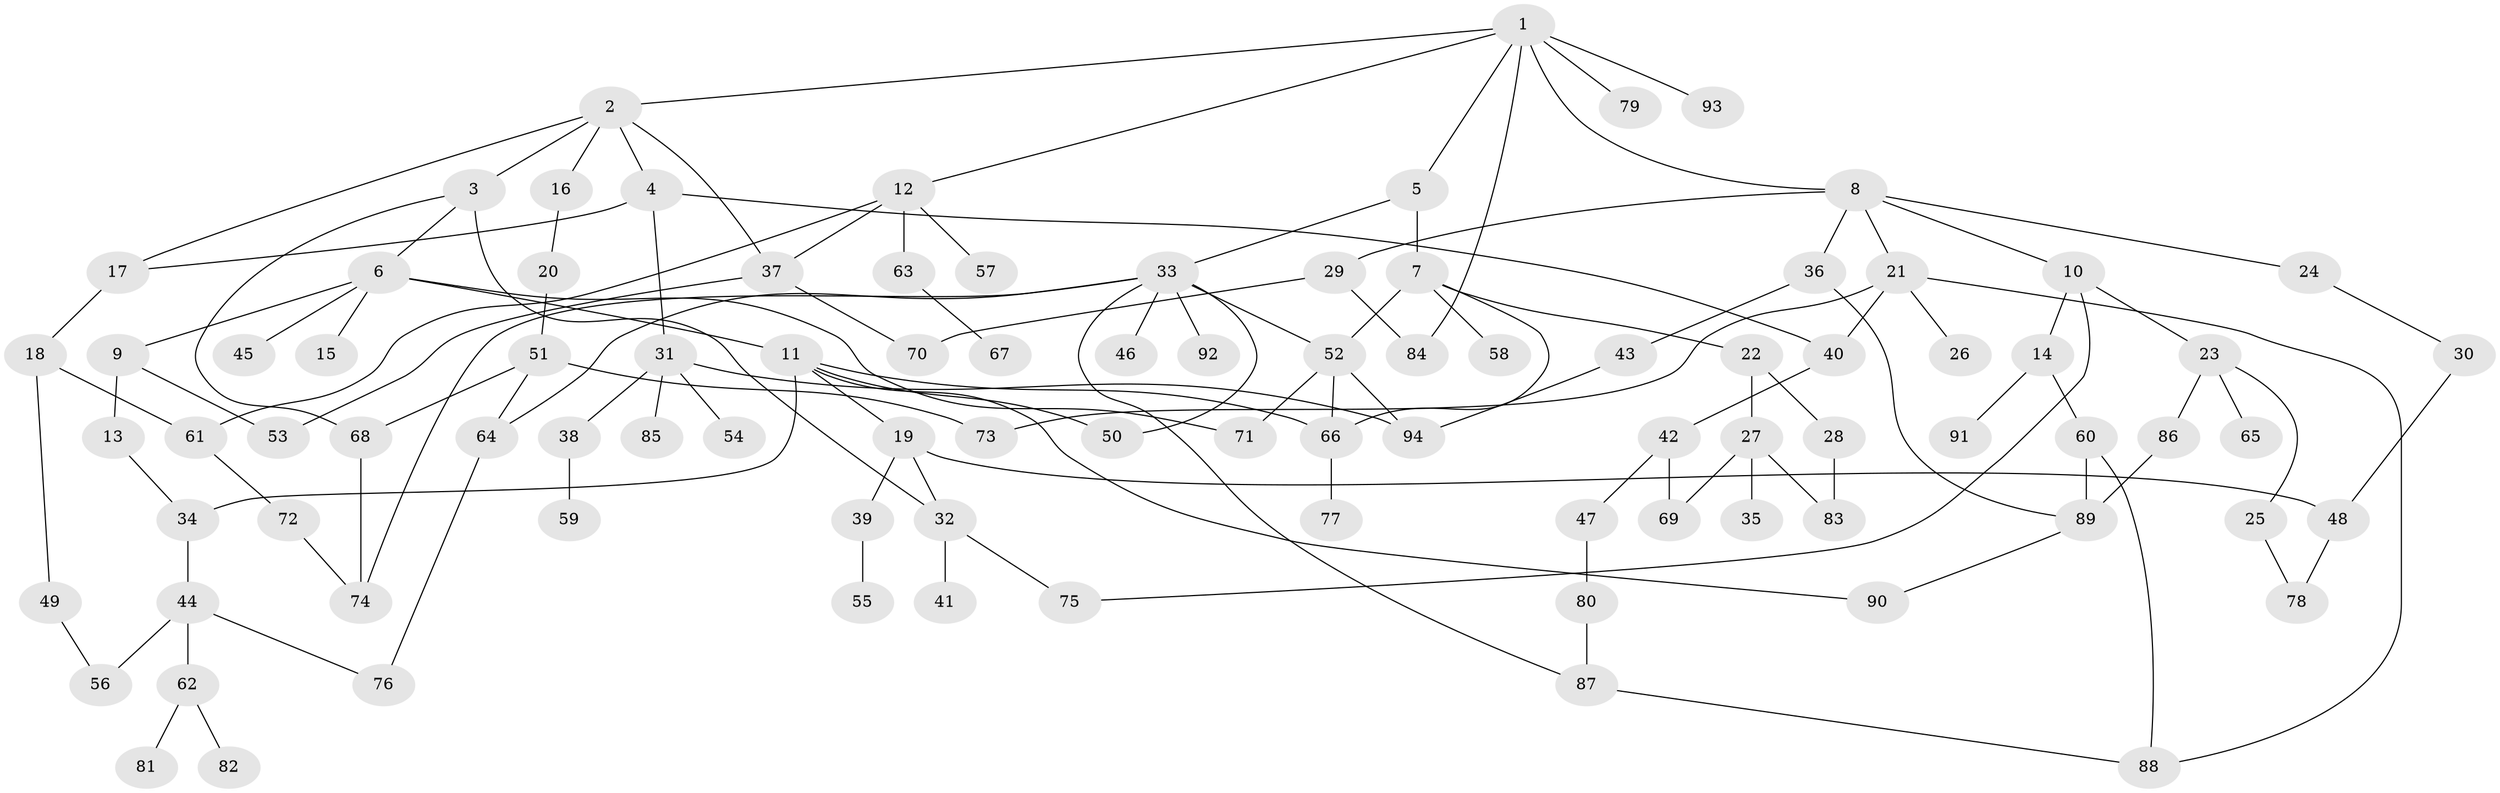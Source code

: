 // coarse degree distribution, {8: 0.03225806451612903, 5: 0.04838709677419355, 7: 0.016129032258064516, 6: 0.08064516129032258, 9: 0.03225806451612903, 2: 0.24193548387096775, 1: 0.27419354838709675, 4: 0.0967741935483871, 3: 0.1774193548387097}
// Generated by graph-tools (version 1.1) at 2025/41/03/06/25 10:41:31]
// undirected, 94 vertices, 127 edges
graph export_dot {
graph [start="1"]
  node [color=gray90,style=filled];
  1;
  2;
  3;
  4;
  5;
  6;
  7;
  8;
  9;
  10;
  11;
  12;
  13;
  14;
  15;
  16;
  17;
  18;
  19;
  20;
  21;
  22;
  23;
  24;
  25;
  26;
  27;
  28;
  29;
  30;
  31;
  32;
  33;
  34;
  35;
  36;
  37;
  38;
  39;
  40;
  41;
  42;
  43;
  44;
  45;
  46;
  47;
  48;
  49;
  50;
  51;
  52;
  53;
  54;
  55;
  56;
  57;
  58;
  59;
  60;
  61;
  62;
  63;
  64;
  65;
  66;
  67;
  68;
  69;
  70;
  71;
  72;
  73;
  74;
  75;
  76;
  77;
  78;
  79;
  80;
  81;
  82;
  83;
  84;
  85;
  86;
  87;
  88;
  89;
  90;
  91;
  92;
  93;
  94;
  1 -- 2;
  1 -- 5;
  1 -- 8;
  1 -- 12;
  1 -- 79;
  1 -- 93;
  1 -- 84;
  2 -- 3;
  2 -- 4;
  2 -- 16;
  2 -- 17;
  2 -- 37;
  3 -- 6;
  3 -- 32;
  3 -- 68;
  4 -- 31;
  4 -- 40;
  4 -- 17;
  5 -- 7;
  5 -- 33;
  6 -- 9;
  6 -- 11;
  6 -- 15;
  6 -- 45;
  6 -- 71;
  7 -- 22;
  7 -- 52;
  7 -- 58;
  7 -- 66;
  8 -- 10;
  8 -- 21;
  8 -- 24;
  8 -- 29;
  8 -- 36;
  9 -- 13;
  9 -- 53;
  10 -- 14;
  10 -- 23;
  10 -- 75;
  11 -- 19;
  11 -- 34;
  11 -- 50;
  11 -- 90;
  11 -- 66;
  12 -- 57;
  12 -- 63;
  12 -- 37;
  12 -- 61;
  13 -- 34;
  14 -- 60;
  14 -- 91;
  16 -- 20;
  17 -- 18;
  18 -- 49;
  18 -- 61;
  19 -- 39;
  19 -- 48;
  19 -- 32;
  20 -- 51;
  21 -- 26;
  21 -- 73;
  21 -- 88;
  21 -- 40;
  22 -- 27;
  22 -- 28;
  23 -- 25;
  23 -- 65;
  23 -- 86;
  24 -- 30;
  25 -- 78;
  27 -- 35;
  27 -- 69;
  27 -- 83;
  28 -- 83;
  29 -- 70;
  29 -- 84;
  30 -- 48;
  31 -- 38;
  31 -- 54;
  31 -- 85;
  31 -- 94;
  32 -- 41;
  32 -- 75;
  33 -- 46;
  33 -- 74;
  33 -- 92;
  33 -- 64;
  33 -- 52;
  33 -- 87;
  33 -- 50;
  34 -- 44;
  36 -- 43;
  36 -- 89;
  37 -- 53;
  37 -- 70;
  38 -- 59;
  39 -- 55;
  40 -- 42;
  42 -- 47;
  42 -- 69;
  43 -- 94;
  44 -- 62;
  44 -- 76;
  44 -- 56;
  47 -- 80;
  48 -- 78;
  49 -- 56;
  51 -- 64;
  51 -- 73;
  51 -- 68;
  52 -- 71;
  52 -- 66;
  52 -- 94;
  60 -- 88;
  60 -- 89;
  61 -- 72;
  62 -- 81;
  62 -- 82;
  63 -- 67;
  64 -- 76;
  66 -- 77;
  68 -- 74;
  72 -- 74;
  80 -- 87;
  86 -- 89;
  87 -- 88;
  89 -- 90;
}
